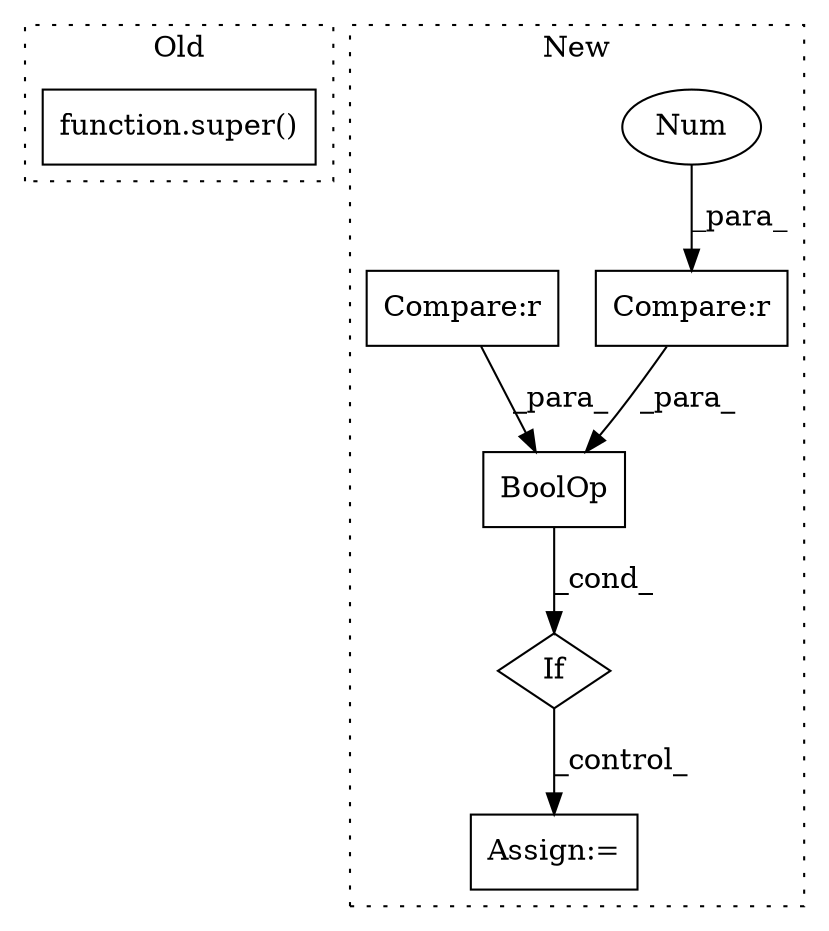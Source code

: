 digraph G {
subgraph cluster0 {
1 [label="function.super()" a="75" s="303,325" l="6,1" shape="box"];
label = "Old";
style="dotted";
}
subgraph cluster1 {
2 [label="BoolOp" a="72" s="2109" l="31" shape="box"];
3 [label="Compare:r" a="40" s="2109" l="11" shape="box"];
4 [label="Num" a="76" s="2119" l="1" shape="ellipse"];
5 [label="If" a="96" s="2106" l="3" shape="diamond"];
6 [label="Compare:r" a="40" s="2124" l="16" shape="box"];
7 [label="Assign:=" a="68" s="2534" l="3" shape="box"];
label = "New";
style="dotted";
}
2 -> 5 [label="_cond_"];
3 -> 2 [label="_para_"];
4 -> 3 [label="_para_"];
5 -> 7 [label="_control_"];
6 -> 2 [label="_para_"];
}